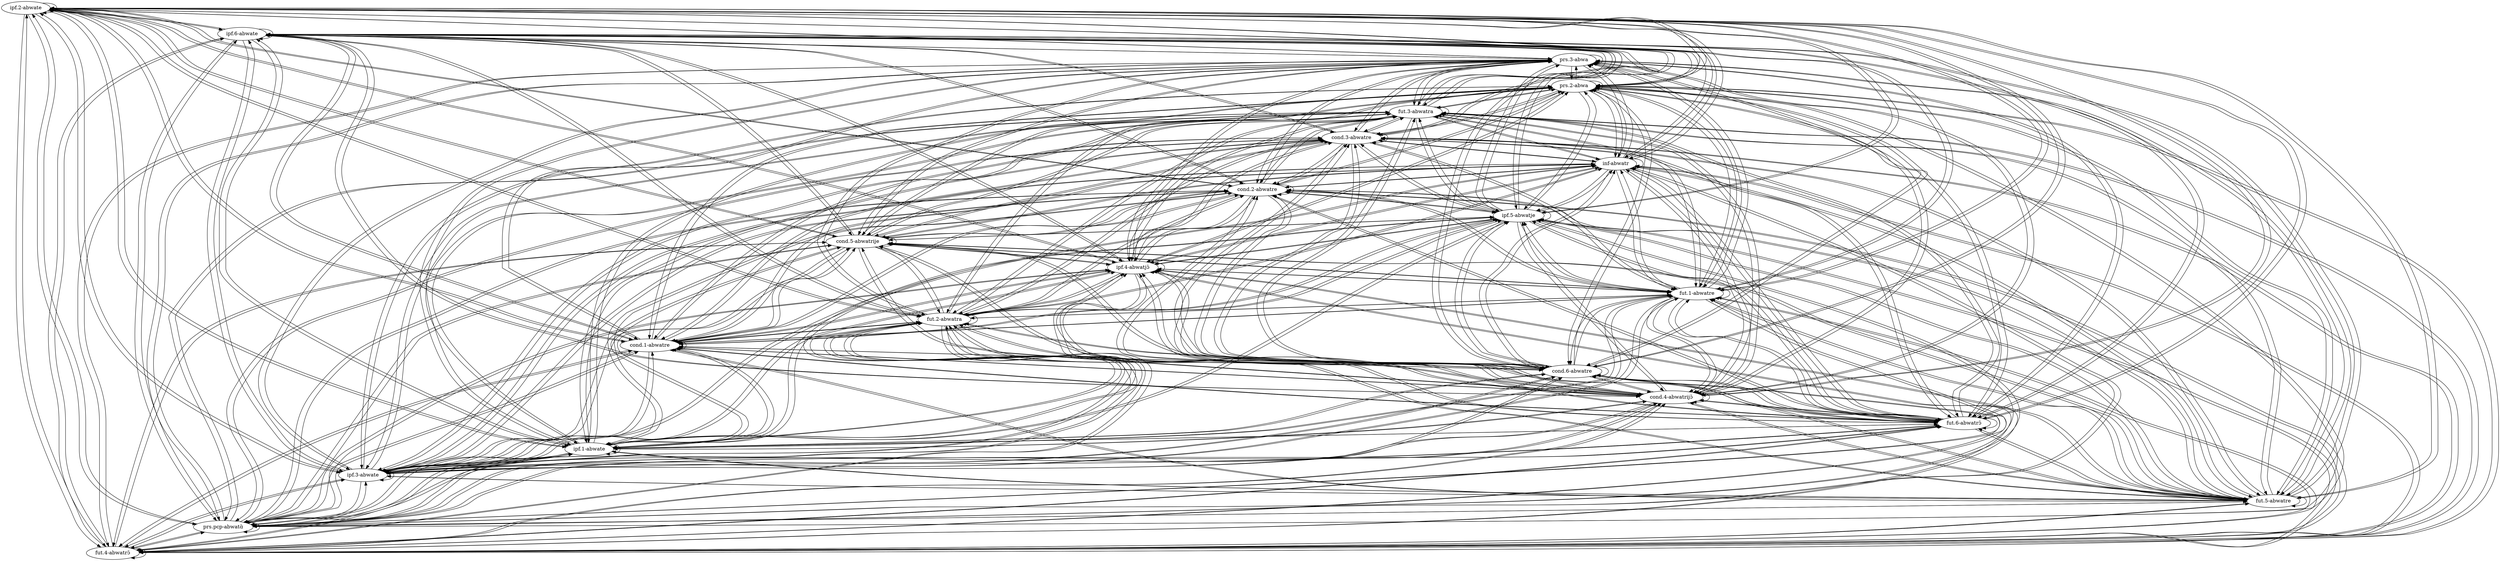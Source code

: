 digraph  {
	node [label="\N"];
	"ipf.2-abwatE"	 [cell="ipf.2",
		label="ipf.2-abwate",
		tense=ipf,
		weight=0.18];
	"ipf.2-abwatE" -> "ipf.2-abwatE"	 [weight=0.18];
	"ipf.6-abwatE"	 [cell="ipf.6",
		label="ipf.6-abwate",
		tense=ipf,
		weight=0.18];
	"ipf.2-abwatE" -> "ipf.6-abwatE"	 [weight=0.18];
	"fut.4-abwatrô"	 [cell="fut.4",
		label="fut.4-abwatrɔ̃",
		tense=fut,
		weight=0.1];
	"ipf.2-abwatE" -> "fut.4-abwatrô"	 [weight=0.004];
	"prs.pcp-abwatâ"	 [cell="prs.pcp",
		label="prs.pcp-abwatɑ̃",
		tense="prs.pcp",
		weight=0.18];
	"ipf.2-abwatE" -> "prs.pcp-abwatâ"	 [weight=0.18];
	"fut.5-abwatrE"	 [cell="fut.5",
		label="fut.5-abwatre",
		tense=fut,
		weight=0.1];
	"ipf.2-abwatE" -> "fut.5-abwatrE"	 [weight=0.004];
	"ipf.3-abwatE"	 [cell="ipf.3",
		label="ipf.3-abwate",
		tense=ipf,
		weight=0.18];
	"ipf.2-abwatE" -> "ipf.3-abwatE"	 [weight=0.18];
	"ipf.1-abwatE"	 [cell="ipf.1",
		label="ipf.1-abwate",
		tense=ipf,
		weight=0.18];
	"ipf.2-abwatE" -> "ipf.1-abwatE"	 [weight=0.18];
	"fut.6-abwatrô"	 [cell="fut.6",
		label="fut.6-abwatrɔ̃",
		tense=fut,
		weight=0.1];
	"ipf.2-abwatE" -> "fut.6-abwatrô"	 [weight=0.004];
	"cond.4-abwatrijô"	 [cell="cond.4",
		label="cond.4-abwatrijɔ̃",
		tense=cond,
		weight=0.1];
	"ipf.2-abwatE" -> "cond.4-abwatrijô"	 [weight=0.005];
	"cond.6-abwatrE"	 [cell="cond.6",
		label="cond.6-abwatre",
		tense=cond,
		weight=0.1];
	"ipf.2-abwatE" -> "cond.6-abwatrE"	 [weight=0.004];
	"cond.1-abwatrE"	 [cell="cond.1",
		label="cond.1-abwatre",
		tense=cond,
		weight=0.1];
	"ipf.2-abwatE" -> "cond.1-abwatrE"	 [weight=0.004];
	"fut.2-abwatra"	 [cell="fut.2",
		label="fut.2-abwatra",
		tense=fut,
		weight=0.1];
	"ipf.2-abwatE" -> "fut.2-abwatra"	 [weight=0.004];
	"fut.1-abwatrE"	 [cell="fut.1",
		label="fut.1-abwatre",
		tense=fut,
		weight=0.1];
	"ipf.2-abwatE" -> "fut.1-abwatrE"	 [weight=0.004];
	"ipf.4-abwatjô"	 [cell="ipf.4",
		label="ipf.4-abwatjɔ̃",
		tense=ipf,
		weight=0.32];
	"ipf.2-abwatE" -> "ipf.4-abwatjô"	 [weight=0.32];
	"cond.5-abwatrijE"	 [cell="cond.5",
		label="cond.5-abwatrije",
		tense=cond,
		weight=0.1];
	"ipf.2-abwatE" -> "cond.5-abwatrijE"	 [weight=0.005];
	"ipf.5-abwatjE"	 [cell="ipf.5",
		label="ipf.5-abwatje",
		tense=ipf,
		weight=0.32];
	"ipf.2-abwatE" -> "ipf.5-abwatjE"	 [weight=0.32];
	"cond.2-abwatrE"	 [cell="cond.2",
		label="cond.2-abwatre",
		tense=cond,
		weight=0.1];
	"ipf.2-abwatE" -> "cond.2-abwatrE"	 [weight=0.004];
	"inf-abwatr"	 [cell=inf,
		label="inf-abwatr",
		tense=inf,
		weight=0.08];
	"ipf.2-abwatE" -> "inf-abwatr"	 [weight=0.0024];
	"cond.3-abwatrE"	 [cell="cond.3",
		label="cond.3-abwatre",
		tense=cond,
		weight=0.1];
	"ipf.2-abwatE" -> "cond.3-abwatrE"	 [weight=0.004];
	"fut.3-abwatra"	 [cell="fut.3",
		label="fut.3-abwatra",
		tense=fut,
		weight=0.1];
	"ipf.2-abwatE" -> "fut.3-abwatra"	 [weight=0.004];
	"prs.2-abwa"	 [cell="prs.2",
		label="prs.2-abwa",
		tense=prs,
		weight=1.0];
	"ipf.2-abwatE" -> "prs.2-abwa"	 [weight=0.13];
	"prs.3-abwa"	 [cell="prs.3",
		label="prs.3-abwa",
		tense=prs,
		weight=1.0];
	"ipf.2-abwatE" -> "prs.3-abwa"	 [weight=0.13];
	"ipf.6-abwatE" -> "ipf.2-abwatE"	 [weight=0.18];
	"ipf.6-abwatE" -> "ipf.6-abwatE"	 [weight=0.18];
	"ipf.6-abwatE" -> "fut.4-abwatrô"	 [weight=0.004];
	"ipf.6-abwatE" -> "prs.pcp-abwatâ"	 [weight=0.18];
	"ipf.6-abwatE" -> "fut.5-abwatrE"	 [weight=0.004];
	"ipf.6-abwatE" -> "ipf.3-abwatE"	 [weight=0.18];
	"ipf.6-abwatE" -> "ipf.1-abwatE"	 [weight=0.18];
	"ipf.6-abwatE" -> "fut.6-abwatrô"	 [weight=0.004];
	"ipf.6-abwatE" -> "cond.4-abwatrijô"	 [weight=0.005];
	"ipf.6-abwatE" -> "cond.6-abwatrE"	 [weight=0.004];
	"ipf.6-abwatE" -> "cond.1-abwatrE"	 [weight=0.004];
	"ipf.6-abwatE" -> "fut.2-abwatra"	 [weight=0.004];
	"ipf.6-abwatE" -> "fut.1-abwatrE"	 [weight=0.004];
	"ipf.6-abwatE" -> "ipf.4-abwatjô"	 [weight=0.32];
	"ipf.6-abwatE" -> "cond.5-abwatrijE"	 [weight=0.005];
	"ipf.6-abwatE" -> "ipf.5-abwatjE"	 [weight=0.32];
	"ipf.6-abwatE" -> "cond.2-abwatrE"	 [weight=0.004];
	"ipf.6-abwatE" -> "inf-abwatr"	 [weight=0.0024];
	"ipf.6-abwatE" -> "cond.3-abwatrE"	 [weight=0.004];
	"ipf.6-abwatE" -> "fut.3-abwatra"	 [weight=0.004];
	"ipf.6-abwatE" -> "prs.2-abwa"	 [weight=0.13];
	"ipf.6-abwatE" -> "prs.3-abwa"	 [weight=0.13];
	"fut.4-abwatrô" -> "ipf.2-abwatE"	 [weight=0.108];
	"fut.4-abwatrô" -> "ipf.6-abwatE"	 [weight=0.108];
	"fut.4-abwatrô" -> "fut.4-abwatrô"	 [weight=0.1];
	"fut.4-abwatrô" -> "prs.pcp-abwatâ"	 [weight=0.108];
	"fut.4-abwatrô" -> "fut.5-abwatrE"	 [weight=0.1];
	"fut.4-abwatrô" -> "ipf.3-abwatE"	 [weight=0.108];
	"fut.4-abwatrô" -> "ipf.1-abwatE"	 [weight=0.108];
	"fut.4-abwatrô" -> "fut.6-abwatrô"	 [weight=0.1];
	"fut.4-abwatrô" -> "cond.4-abwatrijô"	 [weight=0.1];
	"fut.4-abwatrô" -> "cond.6-abwatrE"	 [weight=0.1];
	"fut.4-abwatrô" -> "cond.1-abwatrE"	 [weight=0.1];
	"fut.4-abwatrô" -> "fut.2-abwatra"	 [weight=0.1];
	"fut.4-abwatrô" -> "fut.1-abwatrE"	 [weight=0.1];
	"fut.4-abwatrô" -> "ipf.4-abwatjô"	 [weight=0.192];
	"fut.4-abwatrô" -> "cond.5-abwatrijE"	 [weight=0.1];
	"fut.4-abwatrô" -> "ipf.5-abwatjE"	 [weight=0.192];
	"fut.4-abwatrô" -> "cond.2-abwatrE"	 [weight=0.1];
	"fut.4-abwatrô" -> "inf-abwatr"	 [weight=0.08];
	"fut.4-abwatrô" -> "cond.3-abwatrE"	 [weight=0.1];
	"fut.4-abwatrô" -> "fut.3-abwatra"	 [weight=0.1];
	"fut.4-abwatrô" -> "prs.2-abwa"	 [weight=1.0];
	"fut.4-abwatrô" -> "prs.3-abwa"	 [weight=1.0];
	"prs.pcp-abwatâ" -> "ipf.2-abwatE"	 [weight=0.18];
	"prs.pcp-abwatâ" -> "ipf.6-abwatE"	 [weight=0.18];
	"prs.pcp-abwatâ" -> "fut.4-abwatrô"	 [weight=0.004];
	"prs.pcp-abwatâ" -> "prs.pcp-abwatâ"	 [weight=0.18];
	"prs.pcp-abwatâ" -> "fut.5-abwatrE"	 [weight=0.004];
	"prs.pcp-abwatâ" -> "ipf.3-abwatE"	 [weight=0.18];
	"prs.pcp-abwatâ" -> "ipf.1-abwatE"	 [weight=0.18];
	"prs.pcp-abwatâ" -> "fut.6-abwatrô"	 [weight=0.004];
	"prs.pcp-abwatâ" -> "cond.4-abwatrijô"	 [weight=0.005];
	"prs.pcp-abwatâ" -> "cond.6-abwatrE"	 [weight=0.004];
	"prs.pcp-abwatâ" -> "cond.1-abwatrE"	 [weight=0.004];
	"prs.pcp-abwatâ" -> "fut.2-abwatra"	 [weight=0.004];
	"prs.pcp-abwatâ" -> "fut.1-abwatrE"	 [weight=0.004];
	"prs.pcp-abwatâ" -> "ipf.4-abwatjô"	 [weight=0.32];
	"prs.pcp-abwatâ" -> "cond.5-abwatrijE"	 [weight=0.005];
	"prs.pcp-abwatâ" -> "ipf.5-abwatjE"	 [weight=0.32];
	"prs.pcp-abwatâ" -> "cond.2-abwatrE"	 [weight=0.004];
	"prs.pcp-abwatâ" -> "inf-abwatr"	 [weight=0.0024];
	"prs.pcp-abwatâ" -> "cond.3-abwatrE"	 [weight=0.004];
	"prs.pcp-abwatâ" -> "fut.3-abwatra"	 [weight=0.004];
	"prs.pcp-abwatâ" -> "prs.2-abwa"	 [weight=0.13];
	"prs.pcp-abwatâ" -> "prs.3-abwa"	 [weight=0.13];
	"fut.5-abwatrE" -> "ipf.2-abwatE"	 [weight=0.108];
	"fut.5-abwatrE" -> "ipf.6-abwatE"	 [weight=0.108];
	"fut.5-abwatrE" -> "fut.4-abwatrô"	 [weight=0.1];
	"fut.5-abwatrE" -> "prs.pcp-abwatâ"	 [weight=0.108];
	"fut.5-abwatrE" -> "fut.5-abwatrE"	 [weight=0.1];
	"fut.5-abwatrE" -> "ipf.3-abwatE"	 [weight=0.108];
	"fut.5-abwatrE" -> "ipf.1-abwatE"	 [weight=0.108];
	"fut.5-abwatrE" -> "fut.6-abwatrô"	 [weight=0.1];
	"fut.5-abwatrE" -> "cond.4-abwatrijô"	 [weight=0.1];
	"fut.5-abwatrE" -> "cond.6-abwatrE"	 [weight=0.1];
	"fut.5-abwatrE" -> "cond.1-abwatrE"	 [weight=0.1];
	"fut.5-abwatrE" -> "fut.2-abwatra"	 [weight=0.1];
	"fut.5-abwatrE" -> "fut.1-abwatrE"	 [weight=0.1];
	"fut.5-abwatrE" -> "ipf.4-abwatjô"	 [weight=0.192];
	"fut.5-abwatrE" -> "cond.5-abwatrijE"	 [weight=0.1];
	"fut.5-abwatrE" -> "ipf.5-abwatjE"	 [weight=0.192];
	"fut.5-abwatrE" -> "cond.2-abwatrE"	 [weight=0.1];
	"fut.5-abwatrE" -> "inf-abwatr"	 [weight=0.08];
	"fut.5-abwatrE" -> "cond.3-abwatrE"	 [weight=0.1];
	"fut.5-abwatrE" -> "fut.3-abwatra"	 [weight=0.1];
	"fut.5-abwatrE" -> "prs.2-abwa"	 [weight=1.0];
	"fut.5-abwatrE" -> "prs.3-abwa"	 [weight=1.0];
	"ipf.3-abwatE" -> "ipf.2-abwatE"	 [weight=0.18];
	"ipf.3-abwatE" -> "ipf.6-abwatE"	 [weight=0.18];
	"ipf.3-abwatE" -> "fut.4-abwatrô"	 [weight=0.004];
	"ipf.3-abwatE" -> "prs.pcp-abwatâ"	 [weight=0.18];
	"ipf.3-abwatE" -> "fut.5-abwatrE"	 [weight=0.004];
	"ipf.3-abwatE" -> "ipf.3-abwatE"	 [weight=0.18];
	"ipf.3-abwatE" -> "ipf.1-abwatE"	 [weight=0.18];
	"ipf.3-abwatE" -> "fut.6-abwatrô"	 [weight=0.004];
	"ipf.3-abwatE" -> "cond.4-abwatrijô"	 [weight=0.005];
	"ipf.3-abwatE" -> "cond.6-abwatrE"	 [weight=0.004];
	"ipf.3-abwatE" -> "cond.1-abwatrE"	 [weight=0.004];
	"ipf.3-abwatE" -> "fut.2-abwatra"	 [weight=0.004];
	"ipf.3-abwatE" -> "fut.1-abwatrE"	 [weight=0.004];
	"ipf.3-abwatE" -> "ipf.4-abwatjô"	 [weight=0.32];
	"ipf.3-abwatE" -> "cond.5-abwatrijE"	 [weight=0.005];
	"ipf.3-abwatE" -> "ipf.5-abwatjE"	 [weight=0.32];
	"ipf.3-abwatE" -> "cond.2-abwatrE"	 [weight=0.004];
	"ipf.3-abwatE" -> "inf-abwatr"	 [weight=0.0024];
	"ipf.3-abwatE" -> "cond.3-abwatrE"	 [weight=0.004];
	"ipf.3-abwatE" -> "fut.3-abwatra"	 [weight=0.004];
	"ipf.3-abwatE" -> "prs.2-abwa"	 [weight=0.13];
	"ipf.3-abwatE" -> "prs.3-abwa"	 [weight=0.13];
	"ipf.1-abwatE" -> "ipf.2-abwatE"	 [weight=0.18];
	"ipf.1-abwatE" -> "ipf.6-abwatE"	 [weight=0.18];
	"ipf.1-abwatE" -> "fut.4-abwatrô"	 [weight=0.004];
	"ipf.1-abwatE" -> "prs.pcp-abwatâ"	 [weight=0.18];
	"ipf.1-abwatE" -> "fut.5-abwatrE"	 [weight=0.004];
	"ipf.1-abwatE" -> "ipf.3-abwatE"	 [weight=0.18];
	"ipf.1-abwatE" -> "ipf.1-abwatE"	 [weight=0.18];
	"ipf.1-abwatE" -> "fut.6-abwatrô"	 [weight=0.004];
	"ipf.1-abwatE" -> "cond.4-abwatrijô"	 [weight=0.005];
	"ipf.1-abwatE" -> "cond.6-abwatrE"	 [weight=0.004];
	"ipf.1-abwatE" -> "cond.1-abwatrE"	 [weight=0.004];
	"ipf.1-abwatE" -> "fut.2-abwatra"	 [weight=0.004];
	"ipf.1-abwatE" -> "fut.1-abwatrE"	 [weight=0.004];
	"ipf.1-abwatE" -> "ipf.4-abwatjô"	 [weight=0.32];
	"ipf.1-abwatE" -> "cond.5-abwatrijE"	 [weight=0.005];
	"ipf.1-abwatE" -> "ipf.5-abwatjE"	 [weight=0.32];
	"ipf.1-abwatE" -> "cond.2-abwatrE"	 [weight=0.004];
	"ipf.1-abwatE" -> "inf-abwatr"	 [weight=0.0024];
	"ipf.1-abwatE" -> "cond.3-abwatrE"	 [weight=0.004];
	"ipf.1-abwatE" -> "fut.3-abwatra"	 [weight=0.004];
	"ipf.1-abwatE" -> "prs.2-abwa"	 [weight=0.13];
	"ipf.1-abwatE" -> "prs.3-abwa"	 [weight=0.13];
	"fut.6-abwatrô" -> "ipf.2-abwatE"	 [weight=0.108];
	"fut.6-abwatrô" -> "ipf.6-abwatE"	 [weight=0.108];
	"fut.6-abwatrô" -> "fut.4-abwatrô"	 [weight=0.1];
	"fut.6-abwatrô" -> "prs.pcp-abwatâ"	 [weight=0.108];
	"fut.6-abwatrô" -> "fut.5-abwatrE"	 [weight=0.1];
	"fut.6-abwatrô" -> "ipf.3-abwatE"	 [weight=0.108];
	"fut.6-abwatrô" -> "ipf.1-abwatE"	 [weight=0.108];
	"fut.6-abwatrô" -> "fut.6-abwatrô"	 [weight=0.1];
	"fut.6-abwatrô" -> "cond.4-abwatrijô"	 [weight=0.1];
	"fut.6-abwatrô" -> "cond.6-abwatrE"	 [weight=0.1];
	"fut.6-abwatrô" -> "cond.1-abwatrE"	 [weight=0.1];
	"fut.6-abwatrô" -> "fut.2-abwatra"	 [weight=0.1];
	"fut.6-abwatrô" -> "fut.1-abwatrE"	 [weight=0.1];
	"fut.6-abwatrô" -> "ipf.4-abwatjô"	 [weight=0.192];
	"fut.6-abwatrô" -> "cond.5-abwatrijE"	 [weight=0.1];
	"fut.6-abwatrô" -> "ipf.5-abwatjE"	 [weight=0.192];
	"fut.6-abwatrô" -> "cond.2-abwatrE"	 [weight=0.1];
	"fut.6-abwatrô" -> "inf-abwatr"	 [weight=0.08];
	"fut.6-abwatrô" -> "cond.3-abwatrE"	 [weight=0.1];
	"fut.6-abwatrô" -> "fut.3-abwatra"	 [weight=0.1];
	"fut.6-abwatrô" -> "prs.2-abwa"	 [weight=1.0];
	"fut.6-abwatrô" -> "prs.3-abwa"	 [weight=1.0];
	"cond.4-abwatrijô" -> "ipf.2-abwatE"	 [weight=0.108];
	"cond.4-abwatrijô" -> "ipf.6-abwatE"	 [weight=0.108];
	"cond.4-abwatrijô" -> "fut.4-abwatrô"	 [weight=0.1];
	"cond.4-abwatrijô" -> "prs.pcp-abwatâ"	 [weight=0.108];
	"cond.4-abwatrijô" -> "fut.5-abwatrE"	 [weight=0.1];
	"cond.4-abwatrijô" -> "ipf.3-abwatE"	 [weight=0.108];
	"cond.4-abwatrijô" -> "ipf.1-abwatE"	 [weight=0.108];
	"cond.4-abwatrijô" -> "fut.6-abwatrô"	 [weight=0.1];
	"cond.4-abwatrijô" -> "cond.4-abwatrijô"	 [weight=0.1];
	"cond.4-abwatrijô" -> "cond.6-abwatrE"	 [weight=0.1];
	"cond.4-abwatrijô" -> "cond.1-abwatrE"	 [weight=0.1];
	"cond.4-abwatrijô" -> "fut.2-abwatra"	 [weight=0.1];
	"cond.4-abwatrijô" -> "fut.1-abwatrE"	 [weight=0.1];
	"cond.4-abwatrijô" -> "ipf.4-abwatjô"	 [weight=0.192];
	"cond.4-abwatrijô" -> "cond.5-abwatrijE"	 [weight=0.1];
	"cond.4-abwatrijô" -> "ipf.5-abwatjE"	 [weight=0.192];
	"cond.4-abwatrijô" -> "cond.2-abwatrE"	 [weight=0.1];
	"cond.4-abwatrijô" -> "inf-abwatr"	 [weight=0.08];
	"cond.4-abwatrijô" -> "cond.3-abwatrE"	 [weight=0.1];
	"cond.4-abwatrijô" -> "fut.3-abwatra"	 [weight=0.1];
	"cond.4-abwatrijô" -> "prs.2-abwa"	 [weight=1.0];
	"cond.4-abwatrijô" -> "prs.3-abwa"	 [weight=1.0];
	"cond.6-abwatrE" -> "ipf.2-abwatE"	 [weight=0.108];
	"cond.6-abwatrE" -> "ipf.6-abwatE"	 [weight=0.108];
	"cond.6-abwatrE" -> "fut.4-abwatrô"	 [weight=0.1];
	"cond.6-abwatrE" -> "prs.pcp-abwatâ"	 [weight=0.108];
	"cond.6-abwatrE" -> "fut.5-abwatrE"	 [weight=0.1];
	"cond.6-abwatrE" -> "ipf.3-abwatE"	 [weight=0.108];
	"cond.6-abwatrE" -> "ipf.1-abwatE"	 [weight=0.108];
	"cond.6-abwatrE" -> "fut.6-abwatrô"	 [weight=0.1];
	"cond.6-abwatrE" -> "cond.4-abwatrijô"	 [weight=0.1];
	"cond.6-abwatrE" -> "cond.6-abwatrE"	 [weight=0.1];
	"cond.6-abwatrE" -> "cond.1-abwatrE"	 [weight=0.1];
	"cond.6-abwatrE" -> "fut.2-abwatra"	 [weight=0.1];
	"cond.6-abwatrE" -> "fut.1-abwatrE"	 [weight=0.1];
	"cond.6-abwatrE" -> "ipf.4-abwatjô"	 [weight=0.192];
	"cond.6-abwatrE" -> "cond.5-abwatrijE"	 [weight=0.1];
	"cond.6-abwatrE" -> "ipf.5-abwatjE"	 [weight=0.192];
	"cond.6-abwatrE" -> "cond.2-abwatrE"	 [weight=0.1];
	"cond.6-abwatrE" -> "inf-abwatr"	 [weight=0.08];
	"cond.6-abwatrE" -> "cond.3-abwatrE"	 [weight=0.1];
	"cond.6-abwatrE" -> "fut.3-abwatra"	 [weight=0.1];
	"cond.6-abwatrE" -> "prs.2-abwa"	 [weight=1.0];
	"cond.6-abwatrE" -> "prs.3-abwa"	 [weight=1.0];
	"cond.1-abwatrE" -> "ipf.2-abwatE"	 [weight=0.108];
	"cond.1-abwatrE" -> "ipf.6-abwatE"	 [weight=0.108];
	"cond.1-abwatrE" -> "fut.4-abwatrô"	 [weight=0.1];
	"cond.1-abwatrE" -> "prs.pcp-abwatâ"	 [weight=0.108];
	"cond.1-abwatrE" -> "fut.5-abwatrE"	 [weight=0.1];
	"cond.1-abwatrE" -> "ipf.3-abwatE"	 [weight=0.108];
	"cond.1-abwatrE" -> "ipf.1-abwatE"	 [weight=0.108];
	"cond.1-abwatrE" -> "fut.6-abwatrô"	 [weight=0.1];
	"cond.1-abwatrE" -> "cond.4-abwatrijô"	 [weight=0.1];
	"cond.1-abwatrE" -> "cond.6-abwatrE"	 [weight=0.1];
	"cond.1-abwatrE" -> "cond.1-abwatrE"	 [weight=0.1];
	"cond.1-abwatrE" -> "fut.2-abwatra"	 [weight=0.1];
	"cond.1-abwatrE" -> "fut.1-abwatrE"	 [weight=0.1];
	"cond.1-abwatrE" -> "ipf.4-abwatjô"	 [weight=0.192];
	"cond.1-abwatrE" -> "cond.5-abwatrijE"	 [weight=0.1];
	"cond.1-abwatrE" -> "ipf.5-abwatjE"	 [weight=0.192];
	"cond.1-abwatrE" -> "cond.2-abwatrE"	 [weight=0.1];
	"cond.1-abwatrE" -> "inf-abwatr"	 [weight=0.08];
	"cond.1-abwatrE" -> "cond.3-abwatrE"	 [weight=0.1];
	"cond.1-abwatrE" -> "fut.3-abwatra"	 [weight=0.1];
	"cond.1-abwatrE" -> "prs.2-abwa"	 [weight=1.0];
	"cond.1-abwatrE" -> "prs.3-abwa"	 [weight=1.0];
	"fut.2-abwatra" -> "ipf.2-abwatE"	 [weight=0.108];
	"fut.2-abwatra" -> "ipf.6-abwatE"	 [weight=0.108];
	"fut.2-abwatra" -> "fut.4-abwatrô"	 [weight=0.1];
	"fut.2-abwatra" -> "prs.pcp-abwatâ"	 [weight=0.108];
	"fut.2-abwatra" -> "fut.5-abwatrE"	 [weight=0.1];
	"fut.2-abwatra" -> "ipf.3-abwatE"	 [weight=0.108];
	"fut.2-abwatra" -> "ipf.1-abwatE"	 [weight=0.108];
	"fut.2-abwatra" -> "fut.6-abwatrô"	 [weight=0.1];
	"fut.2-abwatra" -> "cond.4-abwatrijô"	 [weight=0.1];
	"fut.2-abwatra" -> "cond.6-abwatrE"	 [weight=0.1];
	"fut.2-abwatra" -> "cond.1-abwatrE"	 [weight=0.1];
	"fut.2-abwatra" -> "fut.2-abwatra"	 [weight=0.1];
	"fut.2-abwatra" -> "fut.1-abwatrE"	 [weight=0.1];
	"fut.2-abwatra" -> "ipf.4-abwatjô"	 [weight=0.192];
	"fut.2-abwatra" -> "cond.5-abwatrijE"	 [weight=0.1];
	"fut.2-abwatra" -> "ipf.5-abwatjE"	 [weight=0.192];
	"fut.2-abwatra" -> "cond.2-abwatrE"	 [weight=0.1];
	"fut.2-abwatra" -> "inf-abwatr"	 [weight=0.08];
	"fut.2-abwatra" -> "cond.3-abwatrE"	 [weight=0.1];
	"fut.2-abwatra" -> "fut.3-abwatra"	 [weight=0.1];
	"fut.2-abwatra" -> "prs.2-abwa"	 [weight=1.0];
	"fut.2-abwatra" -> "prs.3-abwa"	 [weight=1.0];
	"fut.1-abwatrE" -> "ipf.2-abwatE"	 [weight=0.108];
	"fut.1-abwatrE" -> "ipf.6-abwatE"	 [weight=0.108];
	"fut.1-abwatrE" -> "fut.4-abwatrô"	 [weight=0.1];
	"fut.1-abwatrE" -> "prs.pcp-abwatâ"	 [weight=0.108];
	"fut.1-abwatrE" -> "fut.5-abwatrE"	 [weight=0.1];
	"fut.1-abwatrE" -> "ipf.3-abwatE"	 [weight=0.108];
	"fut.1-abwatrE" -> "ipf.1-abwatE"	 [weight=0.108];
	"fut.1-abwatrE" -> "fut.6-abwatrô"	 [weight=0.1];
	"fut.1-abwatrE" -> "cond.4-abwatrijô"	 [weight=0.1];
	"fut.1-abwatrE" -> "cond.6-abwatrE"	 [weight=0.1];
	"fut.1-abwatrE" -> "cond.1-abwatrE"	 [weight=0.1];
	"fut.1-abwatrE" -> "fut.2-abwatra"	 [weight=0.1];
	"fut.1-abwatrE" -> "fut.1-abwatrE"	 [weight=0.1];
	"fut.1-abwatrE" -> "ipf.4-abwatjô"	 [weight=0.192];
	"fut.1-abwatrE" -> "cond.5-abwatrijE"	 [weight=0.1];
	"fut.1-abwatrE" -> "ipf.5-abwatjE"	 [weight=0.192];
	"fut.1-abwatrE" -> "cond.2-abwatrE"	 [weight=0.1];
	"fut.1-abwatrE" -> "inf-abwatr"	 [weight=0.08];
	"fut.1-abwatrE" -> "cond.3-abwatrE"	 [weight=0.1];
	"fut.1-abwatrE" -> "fut.3-abwatra"	 [weight=0.1];
	"fut.1-abwatrE" -> "prs.2-abwa"	 [weight=1.0];
	"fut.1-abwatrE" -> "prs.3-abwa"	 [weight=1.0];
	"ipf.4-abwatjô" -> "ipf.2-abwatE"	 [weight=0.1656];
	"ipf.4-abwatjô" -> "ipf.6-abwatE"	 [weight=0.1656];
	"ipf.4-abwatjô" -> "fut.4-abwatrô"	 [weight=0.003];
	"ipf.4-abwatjô" -> "prs.pcp-abwatâ"	 [weight=0.1656];
	"ipf.4-abwatjô" -> "fut.5-abwatrE"	 [weight=0.003];
	"ipf.4-abwatjô" -> "ipf.3-abwatE"	 [weight=0.1656];
	"ipf.4-abwatjô" -> "ipf.1-abwatE"	 [weight=0.1656];
	"ipf.4-abwatjô" -> "fut.6-abwatrô"	 [weight=0.003];
	"ipf.4-abwatjô" -> "cond.4-abwatrijô"	 [weight=0.004];
	"ipf.4-abwatjô" -> "cond.6-abwatrE"	 [weight=0.003];
	"ipf.4-abwatjô" -> "cond.1-abwatrE"	 [weight=0.003];
	"ipf.4-abwatjô" -> "fut.2-abwatra"	 [weight=0.003];
	"ipf.4-abwatjô" -> "fut.1-abwatrE"	 [weight=0.003];
	"ipf.4-abwatjô" -> "ipf.4-abwatjô"	 [weight=0.32];
	"ipf.4-abwatjô" -> "cond.5-abwatrijE"	 [weight=0.004];
	"ipf.4-abwatjô" -> "ipf.5-abwatjE"	 [weight=0.32];
	"ipf.4-abwatjô" -> "cond.2-abwatrE"	 [weight=0.003];
	"ipf.4-abwatjô" -> "inf-abwatr"	 [weight=0.0032];
	"ipf.4-abwatjô" -> "cond.3-abwatrE"	 [weight=0.003];
	"ipf.4-abwatjô" -> "fut.3-abwatra"	 [weight=0.003];
	"ipf.4-abwatjô" -> "prs.2-abwa"	 [weight=0.13];
	"ipf.4-abwatjô" -> "prs.3-abwa"	 [weight=0.13];
	"cond.5-abwatrijE" -> "ipf.2-abwatE"	 [weight=0.108];
	"cond.5-abwatrijE" -> "ipf.6-abwatE"	 [weight=0.108];
	"cond.5-abwatrijE" -> "fut.4-abwatrô"	 [weight=0.1];
	"cond.5-abwatrijE" -> "prs.pcp-abwatâ"	 [weight=0.108];
	"cond.5-abwatrijE" -> "fut.5-abwatrE"	 [weight=0.1];
	"cond.5-abwatrijE" -> "ipf.3-abwatE"	 [weight=0.108];
	"cond.5-abwatrijE" -> "ipf.1-abwatE"	 [weight=0.108];
	"cond.5-abwatrijE" -> "fut.6-abwatrô"	 [weight=0.1];
	"cond.5-abwatrijE" -> "cond.4-abwatrijô"	 [weight=0.1];
	"cond.5-abwatrijE" -> "cond.6-abwatrE"	 [weight=0.1];
	"cond.5-abwatrijE" -> "cond.1-abwatrE"	 [weight=0.1];
	"cond.5-abwatrijE" -> "fut.2-abwatra"	 [weight=0.1];
	"cond.5-abwatrijE" -> "fut.1-abwatrE"	 [weight=0.1];
	"cond.5-abwatrijE" -> "ipf.4-abwatjô"	 [weight=0.192];
	"cond.5-abwatrijE" -> "cond.5-abwatrijE"	 [weight=0.1];
	"cond.5-abwatrijE" -> "ipf.5-abwatjE"	 [weight=0.192];
	"cond.5-abwatrijE" -> "cond.2-abwatrE"	 [weight=0.1];
	"cond.5-abwatrijE" -> "inf-abwatr"	 [weight=0.08];
	"cond.5-abwatrijE" -> "cond.3-abwatrE"	 [weight=0.1];
	"cond.5-abwatrijE" -> "fut.3-abwatra"	 [weight=0.1];
	"cond.5-abwatrijE" -> "prs.2-abwa"	 [weight=1.0];
	"cond.5-abwatrijE" -> "prs.3-abwa"	 [weight=1.0];
	"ipf.5-abwatjE" -> "ipf.2-abwatE"	 [weight=0.1656];
	"ipf.5-abwatjE" -> "ipf.6-abwatE"	 [weight=0.1656];
	"ipf.5-abwatjE" -> "fut.4-abwatrô"	 [weight=0.003];
	"ipf.5-abwatjE" -> "prs.pcp-abwatâ"	 [weight=0.1656];
	"ipf.5-abwatjE" -> "fut.5-abwatrE"	 [weight=0.003];
	"ipf.5-abwatjE" -> "ipf.3-abwatE"	 [weight=0.1656];
	"ipf.5-abwatjE" -> "ipf.1-abwatE"	 [weight=0.1656];
	"ipf.5-abwatjE" -> "fut.6-abwatrô"	 [weight=0.003];
	"ipf.5-abwatjE" -> "cond.4-abwatrijô"	 [weight=0.004];
	"ipf.5-abwatjE" -> "cond.6-abwatrE"	 [weight=0.003];
	"ipf.5-abwatjE" -> "cond.1-abwatrE"	 [weight=0.003];
	"ipf.5-abwatjE" -> "fut.2-abwatra"	 [weight=0.003];
	"ipf.5-abwatjE" -> "fut.1-abwatrE"	 [weight=0.003];
	"ipf.5-abwatjE" -> "ipf.4-abwatjô"	 [weight=0.32];
	"ipf.5-abwatjE" -> "cond.5-abwatrijE"	 [weight=0.004];
	"ipf.5-abwatjE" -> "ipf.5-abwatjE"	 [weight=0.32];
	"ipf.5-abwatjE" -> "cond.2-abwatrE"	 [weight=0.003];
	"ipf.5-abwatjE" -> "inf-abwatr"	 [weight=0.0032];
	"ipf.5-abwatjE" -> "cond.3-abwatrE"	 [weight=0.003];
	"ipf.5-abwatjE" -> "fut.3-abwatra"	 [weight=0.003];
	"ipf.5-abwatjE" -> "prs.2-abwa"	 [weight=0.13];
	"ipf.5-abwatjE" -> "prs.3-abwa"	 [weight=0.13];
	"cond.2-abwatrE" -> "ipf.2-abwatE"	 [weight=0.108];
	"cond.2-abwatrE" -> "ipf.6-abwatE"	 [weight=0.108];
	"cond.2-abwatrE" -> "fut.4-abwatrô"	 [weight=0.1];
	"cond.2-abwatrE" -> "prs.pcp-abwatâ"	 [weight=0.108];
	"cond.2-abwatrE" -> "fut.5-abwatrE"	 [weight=0.1];
	"cond.2-abwatrE" -> "ipf.3-abwatE"	 [weight=0.108];
	"cond.2-abwatrE" -> "ipf.1-abwatE"	 [weight=0.108];
	"cond.2-abwatrE" -> "fut.6-abwatrô"	 [weight=0.1];
	"cond.2-abwatrE" -> "cond.4-abwatrijô"	 [weight=0.1];
	"cond.2-abwatrE" -> "cond.6-abwatrE"	 [weight=0.1];
	"cond.2-abwatrE" -> "cond.1-abwatrE"	 [weight=0.1];
	"cond.2-abwatrE" -> "fut.2-abwatra"	 [weight=0.1];
	"cond.2-abwatrE" -> "fut.1-abwatrE"	 [weight=0.1];
	"cond.2-abwatrE" -> "ipf.4-abwatjô"	 [weight=0.192];
	"cond.2-abwatrE" -> "cond.5-abwatrijE"	 [weight=0.1];
	"cond.2-abwatrE" -> "ipf.5-abwatjE"	 [weight=0.192];
	"cond.2-abwatrE" -> "cond.2-abwatrE"	 [weight=0.1];
	"cond.2-abwatrE" -> "inf-abwatr"	 [weight=0.08];
	"cond.2-abwatrE" -> "cond.3-abwatrE"	 [weight=0.1];
	"cond.2-abwatrE" -> "fut.3-abwatra"	 [weight=0.1];
	"cond.2-abwatrE" -> "prs.2-abwa"	 [weight=1.0];
	"cond.2-abwatrE" -> "prs.3-abwa"	 [weight=1.0];
	"inf-abwatr" -> "ipf.2-abwatE"	 [weight=0.108];
	"inf-abwatr" -> "ipf.6-abwatE"	 [weight=0.108];
	"inf-abwatr" -> "fut.4-abwatrô"	 [weight=0.1];
	"inf-abwatr" -> "prs.pcp-abwatâ"	 [weight=0.108];
	"inf-abwatr" -> "fut.5-abwatrE"	 [weight=0.1];
	"inf-abwatr" -> "ipf.3-abwatE"	 [weight=0.108];
	"inf-abwatr" -> "ipf.1-abwatE"	 [weight=0.108];
	"inf-abwatr" -> "fut.6-abwatrô"	 [weight=0.1];
	"inf-abwatr" -> "cond.4-abwatrijô"	 [weight=0.1];
	"inf-abwatr" -> "cond.6-abwatrE"	 [weight=0.1];
	"inf-abwatr" -> "cond.1-abwatrE"	 [weight=0.1];
	"inf-abwatr" -> "fut.2-abwatra"	 [weight=0.1];
	"inf-abwatr" -> "fut.1-abwatrE"	 [weight=0.1];
	"inf-abwatr" -> "ipf.4-abwatjô"	 [weight=0.192];
	"inf-abwatr" -> "cond.5-abwatrijE"	 [weight=0.1];
	"inf-abwatr" -> "ipf.5-abwatjE"	 [weight=0.192];
	"inf-abwatr" -> "cond.2-abwatrE"	 [weight=0.1];
	"inf-abwatr" -> "inf-abwatr"	 [weight=0.08];
	"inf-abwatr" -> "cond.3-abwatrE"	 [weight=0.1];
	"inf-abwatr" -> "fut.3-abwatra"	 [weight=0.1];
	"inf-abwatr" -> "prs.2-abwa"	 [weight=1.0];
	"inf-abwatr" -> "prs.3-abwa"	 [weight=1.0];
	"cond.3-abwatrE" -> "ipf.2-abwatE"	 [weight=0.108];
	"cond.3-abwatrE" -> "ipf.6-abwatE"	 [weight=0.108];
	"cond.3-abwatrE" -> "fut.4-abwatrô"	 [weight=0.1];
	"cond.3-abwatrE" -> "prs.pcp-abwatâ"	 [weight=0.108];
	"cond.3-abwatrE" -> "fut.5-abwatrE"	 [weight=0.1];
	"cond.3-abwatrE" -> "ipf.3-abwatE"	 [weight=0.108];
	"cond.3-abwatrE" -> "ipf.1-abwatE"	 [weight=0.108];
	"cond.3-abwatrE" -> "fut.6-abwatrô"	 [weight=0.1];
	"cond.3-abwatrE" -> "cond.4-abwatrijô"	 [weight=0.1];
	"cond.3-abwatrE" -> "cond.6-abwatrE"	 [weight=0.1];
	"cond.3-abwatrE" -> "cond.1-abwatrE"	 [weight=0.1];
	"cond.3-abwatrE" -> "fut.2-abwatra"	 [weight=0.1];
	"cond.3-abwatrE" -> "fut.1-abwatrE"	 [weight=0.1];
	"cond.3-abwatrE" -> "ipf.4-abwatjô"	 [weight=0.192];
	"cond.3-abwatrE" -> "cond.5-abwatrijE"	 [weight=0.1];
	"cond.3-abwatrE" -> "ipf.5-abwatjE"	 [weight=0.192];
	"cond.3-abwatrE" -> "cond.2-abwatrE"	 [weight=0.1];
	"cond.3-abwatrE" -> "inf-abwatr"	 [weight=0.08];
	"cond.3-abwatrE" -> "cond.3-abwatrE"	 [weight=0.1];
	"cond.3-abwatrE" -> "fut.3-abwatra"	 [weight=0.1];
	"cond.3-abwatrE" -> "prs.2-abwa"	 [weight=1.0];
	"cond.3-abwatrE" -> "prs.3-abwa"	 [weight=1.0];
	"fut.3-abwatra" -> "ipf.2-abwatE"	 [weight=0.108];
	"fut.3-abwatra" -> "ipf.6-abwatE"	 [weight=0.108];
	"fut.3-abwatra" -> "fut.4-abwatrô"	 [weight=0.1];
	"fut.3-abwatra" -> "prs.pcp-abwatâ"	 [weight=0.108];
	"fut.3-abwatra" -> "fut.5-abwatrE"	 [weight=0.1];
	"fut.3-abwatra" -> "ipf.3-abwatE"	 [weight=0.108];
	"fut.3-abwatra" -> "ipf.1-abwatE"	 [weight=0.108];
	"fut.3-abwatra" -> "fut.6-abwatrô"	 [weight=0.1];
	"fut.3-abwatra" -> "cond.4-abwatrijô"	 [weight=0.1];
	"fut.3-abwatra" -> "cond.6-abwatrE"	 [weight=0.1];
	"fut.3-abwatra" -> "cond.1-abwatrE"	 [weight=0.1];
	"fut.3-abwatra" -> "fut.2-abwatra"	 [weight=0.1];
	"fut.3-abwatra" -> "fut.1-abwatrE"	 [weight=0.1];
	"fut.3-abwatra" -> "ipf.4-abwatjô"	 [weight=0.192];
	"fut.3-abwatra" -> "cond.5-abwatrijE"	 [weight=0.1];
	"fut.3-abwatra" -> "ipf.5-abwatjE"	 [weight=0.192];
	"fut.3-abwatra" -> "cond.2-abwatrE"	 [weight=0.1];
	"fut.3-abwatra" -> "inf-abwatr"	 [weight=0.08];
	"fut.3-abwatra" -> "cond.3-abwatrE"	 [weight=0.1];
	"fut.3-abwatra" -> "fut.3-abwatra"	 [weight=0.1];
	"fut.3-abwatra" -> "prs.2-abwa"	 [weight=1.0];
	"fut.3-abwatra" -> "prs.3-abwa"	 [weight=1.0];
	"prs.2-abwa" -> "ipf.2-abwatE"	 [weight=0.0324];
	"prs.2-abwa" -> "ipf.6-abwatE"	 [weight=0.0324];
	"prs.2-abwa" -> "fut.4-abwatrô"	 [weight=0.01];
	"prs.2-abwa" -> "prs.pcp-abwatâ"	 [weight=0.0324];
	"prs.2-abwa" -> "fut.5-abwatrE"	 [weight=0.01];
	"prs.2-abwa" -> "ipf.3-abwatE"	 [weight=0.0324];
	"prs.2-abwa" -> "ipf.1-abwatE"	 [weight=0.0324];
	"prs.2-abwa" -> "fut.6-abwatrô"	 [weight=0.01];
	"prs.2-abwa" -> "cond.4-abwatrijô"	 [weight=0.01];
	"prs.2-abwa" -> "cond.6-abwatrE"	 [weight=0.01];
	"prs.2-abwa" -> "cond.1-abwatrE"	 [weight=0.01];
	"prs.2-abwa" -> "fut.2-abwatra"	 [weight=0.01];
	"prs.2-abwa" -> "fut.1-abwatrE"	 [weight=0.01];
	"prs.2-abwa" -> "ipf.4-abwatjô"	 [weight=0.1024];
	"prs.2-abwa" -> "cond.5-abwatrijE"	 [weight=0.01];
	"prs.2-abwa" -> "ipf.5-abwatjE"	 [weight=0.1024];
	"prs.2-abwa" -> "cond.2-abwatrE"	 [weight=0.01];
	"prs.2-abwa" -> "inf-abwatr"	 [weight=0.0064];
	"prs.2-abwa" -> "cond.3-abwatrE"	 [weight=0.01];
	"prs.2-abwa" -> "fut.3-abwatra"	 [weight=0.01];
	"prs.2-abwa" -> "prs.2-abwa"	 [weight=1.0];
	"prs.2-abwa" -> "prs.3-abwa"	 [weight=1.0];
	"prs.3-abwa" -> "ipf.2-abwatE"	 [weight=0.0324];
	"prs.3-abwa" -> "ipf.6-abwatE"	 [weight=0.0324];
	"prs.3-abwa" -> "fut.4-abwatrô"	 [weight=0.01];
	"prs.3-abwa" -> "prs.pcp-abwatâ"	 [weight=0.0324];
	"prs.3-abwa" -> "fut.5-abwatrE"	 [weight=0.01];
	"prs.3-abwa" -> "ipf.3-abwatE"	 [weight=0.0324];
	"prs.3-abwa" -> "ipf.1-abwatE"	 [weight=0.0324];
	"prs.3-abwa" -> "fut.6-abwatrô"	 [weight=0.01];
	"prs.3-abwa" -> "cond.4-abwatrijô"	 [weight=0.01];
	"prs.3-abwa" -> "cond.6-abwatrE"	 [weight=0.01];
	"prs.3-abwa" -> "cond.1-abwatrE"	 [weight=0.01];
	"prs.3-abwa" -> "fut.2-abwatra"	 [weight=0.01];
	"prs.3-abwa" -> "fut.1-abwatrE"	 [weight=0.01];
	"prs.3-abwa" -> "ipf.4-abwatjô"	 [weight=0.1024];
	"prs.3-abwa" -> "cond.5-abwatrijE"	 [weight=0.01];
	"prs.3-abwa" -> "ipf.5-abwatjE"	 [weight=0.1024];
	"prs.3-abwa" -> "cond.2-abwatrE"	 [weight=0.01];
	"prs.3-abwa" -> "inf-abwatr"	 [weight=0.0064];
	"prs.3-abwa" -> "cond.3-abwatrE"	 [weight=0.01];
	"prs.3-abwa" -> "fut.3-abwatra"	 [weight=0.01];
	"prs.3-abwa" -> "prs.2-abwa"	 [weight=1.0];
	"prs.3-abwa" -> "prs.3-abwa"	 [weight=1.0];
}
